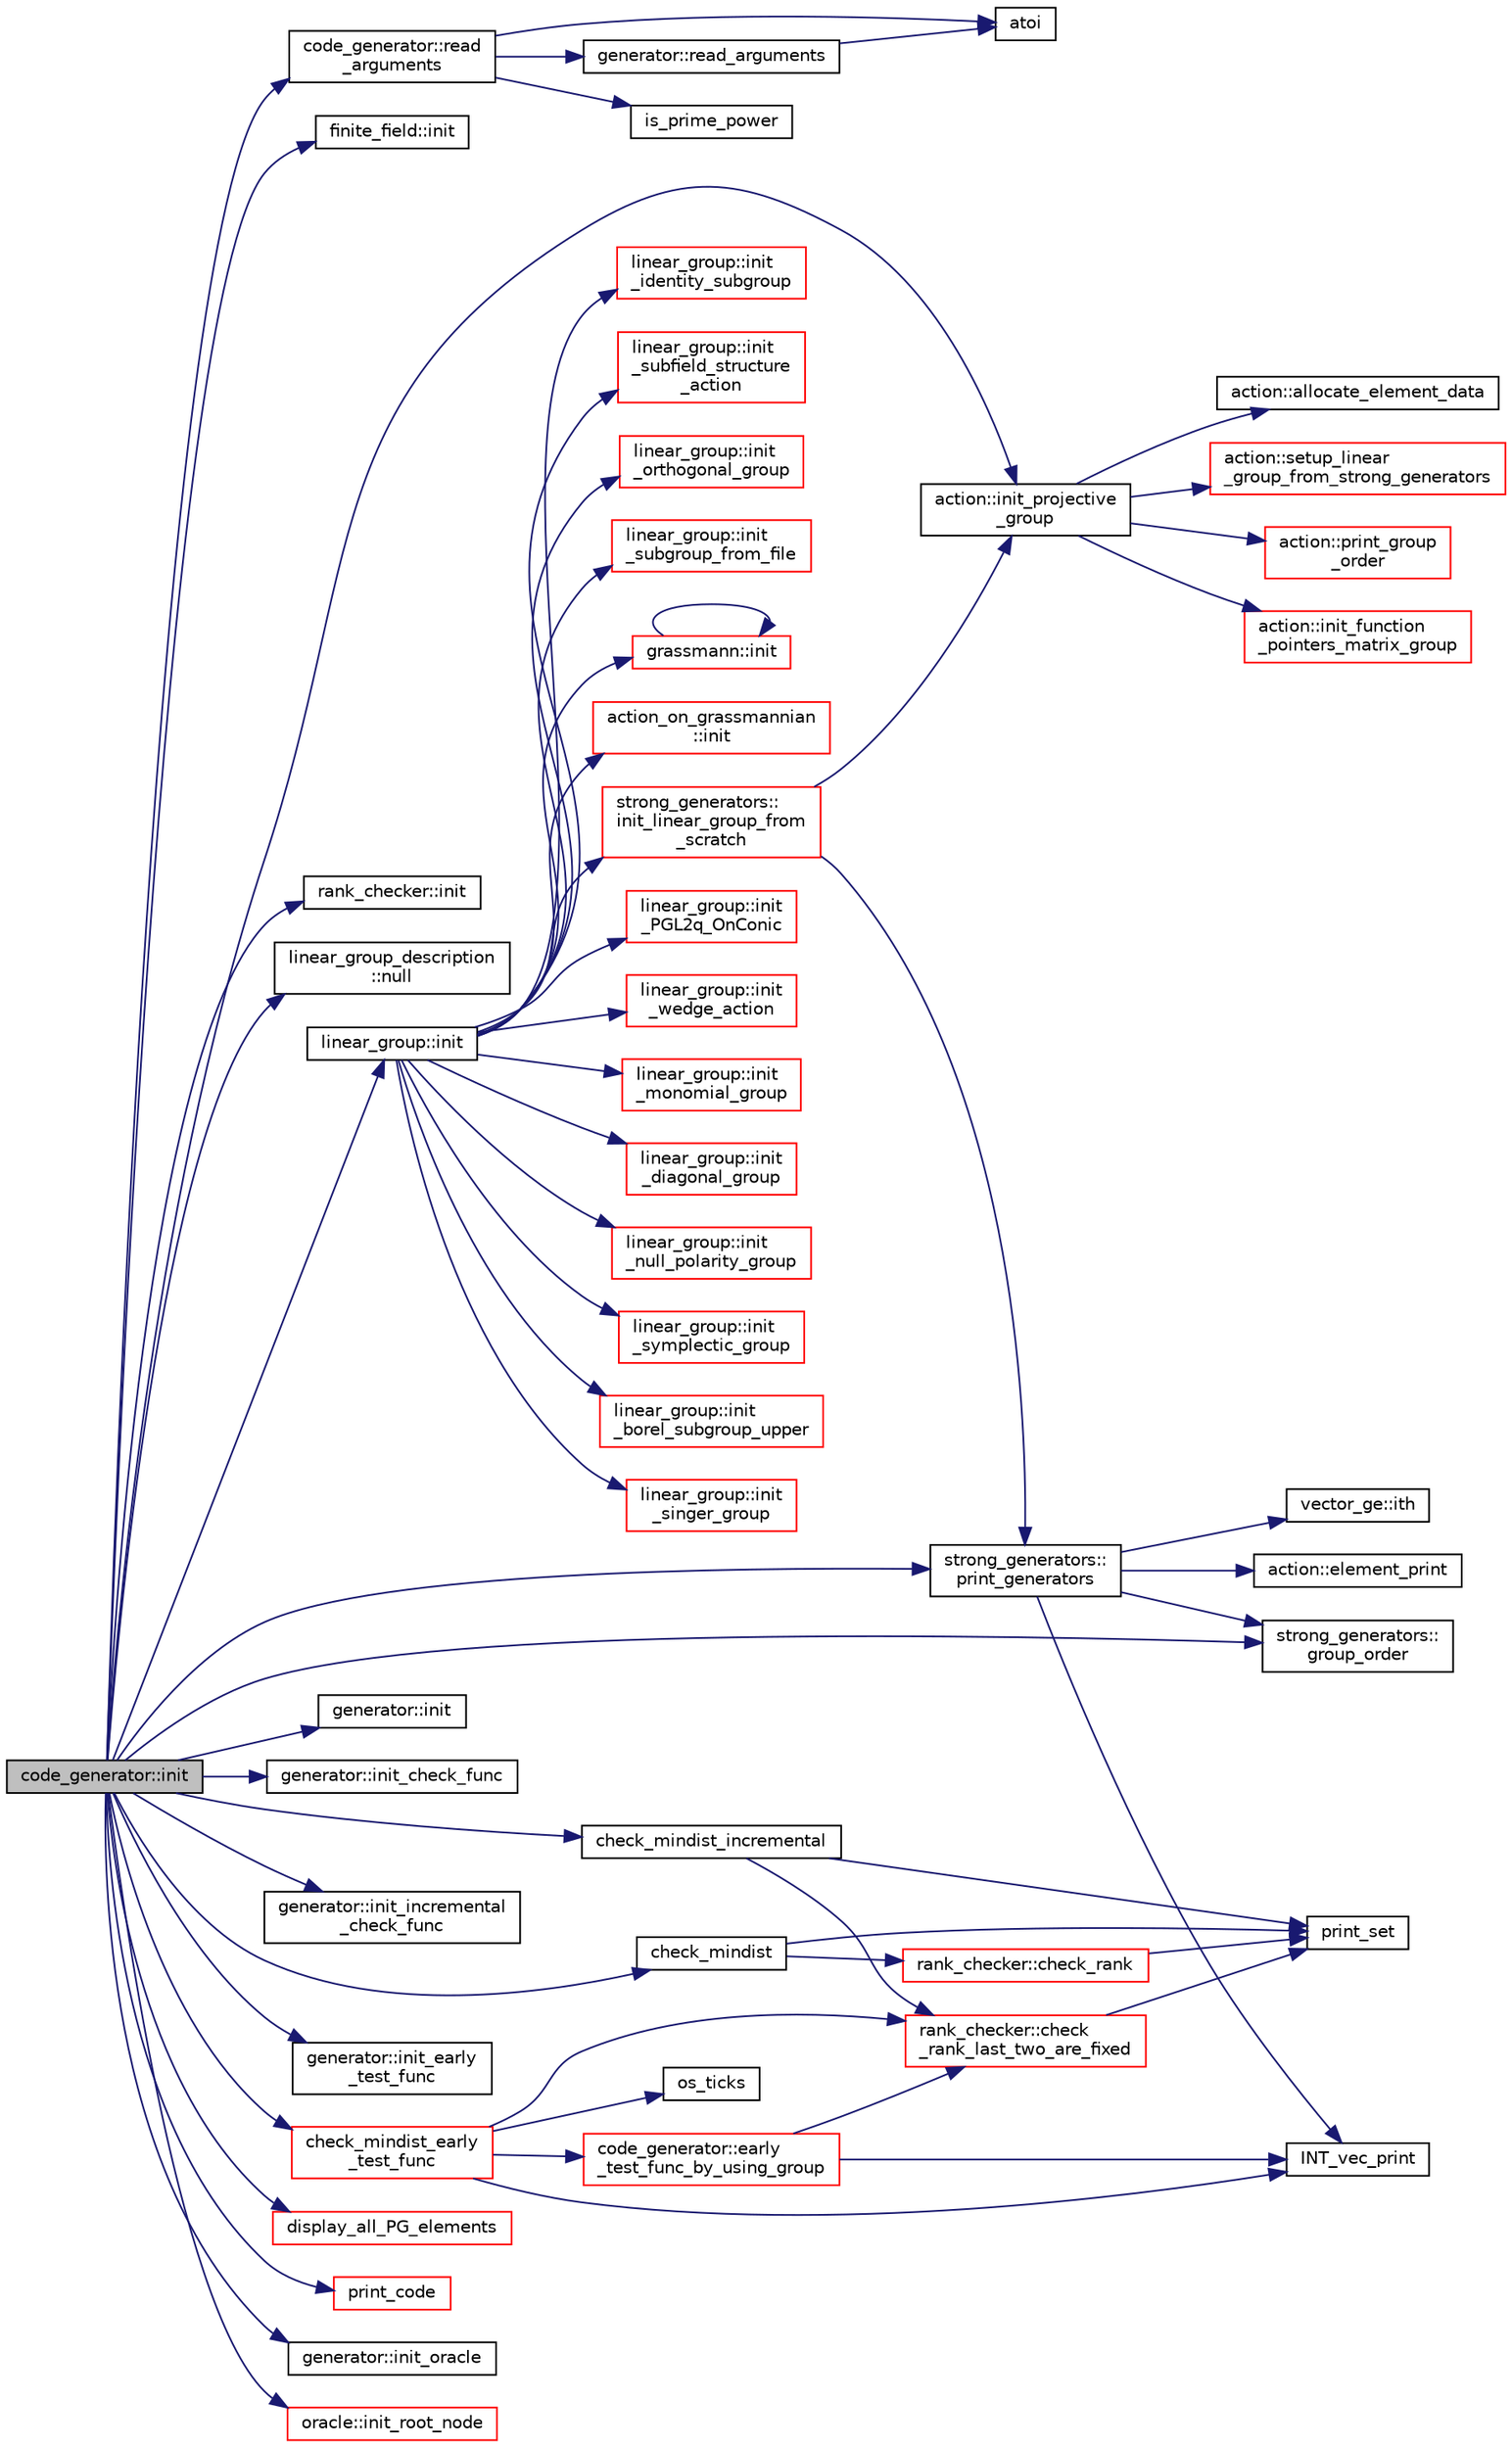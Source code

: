 digraph "code_generator::init"
{
  edge [fontname="Helvetica",fontsize="10",labelfontname="Helvetica",labelfontsize="10"];
  node [fontname="Helvetica",fontsize="10",shape=record];
  rankdir="LR";
  Node80 [label="code_generator::init",height=0.2,width=0.4,color="black", fillcolor="grey75", style="filled", fontcolor="black"];
  Node80 -> Node81 [color="midnightblue",fontsize="10",style="solid",fontname="Helvetica"];
  Node81 [label="code_generator::read\l_arguments",height=0.2,width=0.4,color="black", fillcolor="white", style="filled",URL="$db/d37/classcode__generator.html#a261aada2343f945b9efe5e5233d72833"];
  Node81 -> Node82 [color="midnightblue",fontsize="10",style="solid",fontname="Helvetica"];
  Node82 [label="generator::read_arguments",height=0.2,width=0.4,color="black", fillcolor="white", style="filled",URL="$d7/d73/classgenerator.html#a4eab346c8d3b5de5bb83578bfb4a15c5"];
  Node82 -> Node83 [color="midnightblue",fontsize="10",style="solid",fontname="Helvetica"];
  Node83 [label="atoi",height=0.2,width=0.4,color="black", fillcolor="white", style="filled",URL="$d9/d60/discreta_8h.html#ad0ac71cbcb495289e474437d6b7d7fac"];
  Node81 -> Node83 [color="midnightblue",fontsize="10",style="solid",fontname="Helvetica"];
  Node81 -> Node84 [color="midnightblue",fontsize="10",style="solid",fontname="Helvetica"];
  Node84 [label="is_prime_power",height=0.2,width=0.4,color="black", fillcolor="white", style="filled",URL="$de/dc5/algebra__and__number__theory_8h.html#a44560c42df6f76a71d351200cbf1bd0e"];
  Node80 -> Node85 [color="midnightblue",fontsize="10",style="solid",fontname="Helvetica"];
  Node85 [label="finite_field::init",height=0.2,width=0.4,color="black", fillcolor="white", style="filled",URL="$df/d5a/classfinite__field.html#a13e75e8165b27464935b50368ee8313c"];
  Node80 -> Node86 [color="midnightblue",fontsize="10",style="solid",fontname="Helvetica"];
  Node86 [label="action::init_projective\l_group",height=0.2,width=0.4,color="black", fillcolor="white", style="filled",URL="$d2/d86/classaction.html#ad943cb9d3828331bf5634c6dbfc31afd"];
  Node86 -> Node87 [color="midnightblue",fontsize="10",style="solid",fontname="Helvetica"];
  Node87 [label="action::init_function\l_pointers_matrix_group",height=0.2,width=0.4,color="red", fillcolor="white", style="filled",URL="$d2/d86/classaction.html#a48cbc0106c21fdcb5ec74a9cf8f4e1d8"];
  Node86 -> Node199 [color="midnightblue",fontsize="10",style="solid",fontname="Helvetica"];
  Node199 [label="action::allocate_element_data",height=0.2,width=0.4,color="black", fillcolor="white", style="filled",URL="$d2/d86/classaction.html#adc5f98db8315bfd17fcd2fbb437d8f60"];
  Node86 -> Node200 [color="midnightblue",fontsize="10",style="solid",fontname="Helvetica"];
  Node200 [label="action::setup_linear\l_group_from_strong_generators",height=0.2,width=0.4,color="red", fillcolor="white", style="filled",URL="$d2/d86/classaction.html#a20d2b143cd89f2ce81c02613356f69d1"];
  Node86 -> Node233 [color="midnightblue",fontsize="10",style="solid",fontname="Helvetica"];
  Node233 [label="action::print_group\l_order",height=0.2,width=0.4,color="red", fillcolor="white", style="filled",URL="$d2/d86/classaction.html#aaf5533b61c20a11f8c0efcf7ff718d7d"];
  Node80 -> Node235 [color="midnightblue",fontsize="10",style="solid",fontname="Helvetica"];
  Node235 [label="rank_checker::init",height=0.2,width=0.4,color="black", fillcolor="white", style="filled",URL="$d8/d21/classrank__checker.html#a0fa39180d8de36ca46fd2cacdad914e2"];
  Node80 -> Node236 [color="midnightblue",fontsize="10",style="solid",fontname="Helvetica"];
  Node236 [label="linear_group_description\l::null",height=0.2,width=0.4,color="black", fillcolor="white", style="filled",URL="$d9/dca/classlinear__group__description.html#a31fa0c221d785baa3c1880ec3d067acc"];
  Node80 -> Node237 [color="midnightblue",fontsize="10",style="solid",fontname="Helvetica"];
  Node237 [label="linear_group::init",height=0.2,width=0.4,color="black", fillcolor="white", style="filled",URL="$df/d5a/classlinear__group.html#a8119aa9b882192ab422b12614b259f28"];
  Node237 -> Node238 [color="midnightblue",fontsize="10",style="solid",fontname="Helvetica"];
  Node238 [label="strong_generators::\linit_linear_group_from\l_scratch",height=0.2,width=0.4,color="red", fillcolor="white", style="filled",URL="$dc/d09/classstrong__generators.html#ad47ecfb9c141b65ed6aca34231d5a0d2"];
  Node238 -> Node86 [color="midnightblue",fontsize="10",style="solid",fontname="Helvetica"];
  Node238 -> Node663 [color="midnightblue",fontsize="10",style="solid",fontname="Helvetica"];
  Node663 [label="strong_generators::\lprint_generators",height=0.2,width=0.4,color="black", fillcolor="white", style="filled",URL="$dc/d09/classstrong__generators.html#adccd259b435afd96d89cd664daa6c897"];
  Node663 -> Node664 [color="midnightblue",fontsize="10",style="solid",fontname="Helvetica"];
  Node664 [label="strong_generators::\lgroup_order",height=0.2,width=0.4,color="black", fillcolor="white", style="filled",URL="$dc/d09/classstrong__generators.html#a91f453c2bfd6502b96f4b4eed16beb20"];
  Node663 -> Node108 [color="midnightblue",fontsize="10",style="solid",fontname="Helvetica"];
  Node108 [label="INT_vec_print",height=0.2,width=0.4,color="black", fillcolor="white", style="filled",URL="$df/dbf/sajeeb_8_c.html#a79a5901af0b47dd0d694109543c027fe"];
  Node663 -> Node265 [color="midnightblue",fontsize="10",style="solid",fontname="Helvetica"];
  Node265 [label="action::element_print",height=0.2,width=0.4,color="black", fillcolor="white", style="filled",URL="$d2/d86/classaction.html#ae38c3ef3c1125213733d63c6fc3c40cd"];
  Node663 -> Node229 [color="midnightblue",fontsize="10",style="solid",fontname="Helvetica"];
  Node229 [label="vector_ge::ith",height=0.2,width=0.4,color="black", fillcolor="white", style="filled",URL="$d4/d6e/classvector__ge.html#a1ff002e8b746a9beb119d57dcd4a15ff"];
  Node237 -> Node666 [color="midnightblue",fontsize="10",style="solid",fontname="Helvetica"];
  Node666 [label="linear_group::init\l_PGL2q_OnConic",height=0.2,width=0.4,color="red", fillcolor="white", style="filled",URL="$df/d5a/classlinear__group.html#a84c4d6e1849da4c6f8f096a1af2a8270"];
  Node237 -> Node671 [color="midnightblue",fontsize="10",style="solid",fontname="Helvetica"];
  Node671 [label="linear_group::init\l_wedge_action",height=0.2,width=0.4,color="red", fillcolor="white", style="filled",URL="$df/d5a/classlinear__group.html#a16a8a2a5fdc535f2263210ca7943119e"];
  Node237 -> Node674 [color="midnightblue",fontsize="10",style="solid",fontname="Helvetica"];
  Node674 [label="linear_group::init\l_monomial_group",height=0.2,width=0.4,color="red", fillcolor="white", style="filled",URL="$df/d5a/classlinear__group.html#a7ef61a70f292d575f665da5d72077c8f"];
  Node237 -> Node677 [color="midnightblue",fontsize="10",style="solid",fontname="Helvetica"];
  Node677 [label="linear_group::init\l_diagonal_group",height=0.2,width=0.4,color="red", fillcolor="white", style="filled",URL="$df/d5a/classlinear__group.html#aaeeb26cf2ee1891b04d8925ddd1c18dd"];
  Node237 -> Node679 [color="midnightblue",fontsize="10",style="solid",fontname="Helvetica"];
  Node679 [label="linear_group::init\l_null_polarity_group",height=0.2,width=0.4,color="red", fillcolor="white", style="filled",URL="$df/d5a/classlinear__group.html#a104943d304ecbcebfb1bbe383a0bba1b"];
  Node237 -> Node681 [color="midnightblue",fontsize="10",style="solid",fontname="Helvetica"];
  Node681 [label="linear_group::init\l_symplectic_group",height=0.2,width=0.4,color="red", fillcolor="white", style="filled",URL="$df/d5a/classlinear__group.html#ab3dc99b8d6cb810eff6dc09fb69c47d4"];
  Node237 -> Node683 [color="midnightblue",fontsize="10",style="solid",fontname="Helvetica"];
  Node683 [label="linear_group::init\l_borel_subgroup_upper",height=0.2,width=0.4,color="red", fillcolor="white", style="filled",URL="$df/d5a/classlinear__group.html#a7d25e5c41bc3bf53a0c5063082055344"];
  Node237 -> Node690 [color="midnightblue",fontsize="10",style="solid",fontname="Helvetica"];
  Node690 [label="linear_group::init\l_singer_group",height=0.2,width=0.4,color="red", fillcolor="white", style="filled",URL="$df/d5a/classlinear__group.html#a6725d2f004cc13eadaa39dc29b26faae"];
  Node237 -> Node692 [color="midnightblue",fontsize="10",style="solid",fontname="Helvetica"];
  Node692 [label="linear_group::init\l_identity_subgroup",height=0.2,width=0.4,color="red", fillcolor="white", style="filled",URL="$df/d5a/classlinear__group.html#a291947c5296a6411673a8272d0953c19"];
  Node237 -> Node694 [color="midnightblue",fontsize="10",style="solid",fontname="Helvetica"];
  Node694 [label="linear_group::init\l_subfield_structure\l_action",height=0.2,width=0.4,color="red", fillcolor="white", style="filled",URL="$df/d5a/classlinear__group.html#a0c97a4ac9754a69abdde052bd3298804"];
  Node237 -> Node696 [color="midnightblue",fontsize="10",style="solid",fontname="Helvetica"];
  Node696 [label="linear_group::init\l_orthogonal_group",height=0.2,width=0.4,color="red", fillcolor="white", style="filled",URL="$df/d5a/classlinear__group.html#a5a8f2a7cd8b33a9dfc626074726a58c4"];
  Node237 -> Node698 [color="midnightblue",fontsize="10",style="solid",fontname="Helvetica"];
  Node698 [label="linear_group::init\l_subgroup_from_file",height=0.2,width=0.4,color="red", fillcolor="white", style="filled",URL="$df/d5a/classlinear__group.html#a55fd1f4c503f5b37dd818256efe259c6"];
  Node237 -> Node702 [color="midnightblue",fontsize="10",style="solid",fontname="Helvetica"];
  Node702 [label="grassmann::init",height=0.2,width=0.4,color="red", fillcolor="white", style="filled",URL="$df/d02/classgrassmann.html#a2e8cf7b9f203254493d7c2607c17d498"];
  Node702 -> Node702 [color="midnightblue",fontsize="10",style="solid",fontname="Helvetica"];
  Node237 -> Node704 [color="midnightblue",fontsize="10",style="solid",fontname="Helvetica"];
  Node704 [label="action_on_grassmannian\l::init",height=0.2,width=0.4,color="red", fillcolor="white", style="filled",URL="$d9/ddf/classaction__on__grassmannian.html#a2cf7eda6b88fa033fdc4486fa0508e84"];
  Node80 -> Node664 [color="midnightblue",fontsize="10",style="solid",fontname="Helvetica"];
  Node80 -> Node663 [color="midnightblue",fontsize="10",style="solid",fontname="Helvetica"];
  Node80 -> Node705 [color="midnightblue",fontsize="10",style="solid",fontname="Helvetica"];
  Node705 [label="generator::init",height=0.2,width=0.4,color="black", fillcolor="white", style="filled",URL="$d7/d73/classgenerator.html#aeca1559b4172cae921620768bd62df47"];
  Node80 -> Node706 [color="midnightblue",fontsize="10",style="solid",fontname="Helvetica"];
  Node706 [label="generator::init_check_func",height=0.2,width=0.4,color="black", fillcolor="white", style="filled",URL="$d7/d73/classgenerator.html#aed44ec3121281f847612a646968f0894"];
  Node80 -> Node707 [color="midnightblue",fontsize="10",style="solid",fontname="Helvetica"];
  Node707 [label="check_mindist",height=0.2,width=0.4,color="black", fillcolor="white", style="filled",URL="$db/da8/code__generator_8_c.html#a4cbbea8903f9191af2e73db473ac1df0"];
  Node707 -> Node708 [color="midnightblue",fontsize="10",style="solid",fontname="Helvetica"];
  Node708 [label="print_set",height=0.2,width=0.4,color="black", fillcolor="white", style="filled",URL="$d0/dd1/blt_8h.html#a8c1a5fc71aea7ff31d181f0103196a24"];
  Node707 -> Node709 [color="midnightblue",fontsize="10",style="solid",fontname="Helvetica"];
  Node709 [label="rank_checker::check_rank",height=0.2,width=0.4,color="red", fillcolor="white", style="filled",URL="$d8/d21/classrank__checker.html#a5f0fd559a91a39c81268699c8ecadada"];
  Node709 -> Node708 [color="midnightblue",fontsize="10",style="solid",fontname="Helvetica"];
  Node80 -> Node712 [color="midnightblue",fontsize="10",style="solid",fontname="Helvetica"];
  Node712 [label="generator::init_incremental\l_check_func",height=0.2,width=0.4,color="black", fillcolor="white", style="filled",URL="$d7/d73/classgenerator.html#a2884579b5db297fec3f34bec9911bd70"];
  Node80 -> Node713 [color="midnightblue",fontsize="10",style="solid",fontname="Helvetica"];
  Node713 [label="check_mindist_incremental",height=0.2,width=0.4,color="black", fillcolor="white", style="filled",URL="$db/da8/code__generator_8_c.html#aecafcba0106d72bc644cf87a6ed937e5"];
  Node713 -> Node708 [color="midnightblue",fontsize="10",style="solid",fontname="Helvetica"];
  Node713 -> Node714 [color="midnightblue",fontsize="10",style="solid",fontname="Helvetica"];
  Node714 [label="rank_checker::check\l_rank_last_two_are_fixed",height=0.2,width=0.4,color="red", fillcolor="white", style="filled",URL="$d8/d21/classrank__checker.html#a1a55c9b22e1891e820e475e9e97daf12"];
  Node714 -> Node708 [color="midnightblue",fontsize="10",style="solid",fontname="Helvetica"];
  Node80 -> Node715 [color="midnightblue",fontsize="10",style="solid",fontname="Helvetica"];
  Node715 [label="generator::init_early\l_test_func",height=0.2,width=0.4,color="black", fillcolor="white", style="filled",URL="$d7/d73/classgenerator.html#a21668968b1375c408ccf4559a9240533"];
  Node80 -> Node716 [color="midnightblue",fontsize="10",style="solid",fontname="Helvetica"];
  Node716 [label="check_mindist_early\l_test_func",height=0.2,width=0.4,color="red", fillcolor="white", style="filled",URL="$db/da8/code__generator_8_c.html#a17bf777333c5e6dcb107d8de7ceffe5d"];
  Node716 -> Node108 [color="midnightblue",fontsize="10",style="solid",fontname="Helvetica"];
  Node716 -> Node717 [color="midnightblue",fontsize="10",style="solid",fontname="Helvetica"];
  Node717 [label="code_generator::early\l_test_func_by_using_group",height=0.2,width=0.4,color="red", fillcolor="white", style="filled",URL="$db/d37/classcode__generator.html#a96a6170f5b9a905203ae4d8717750854"];
  Node717 -> Node108 [color="midnightblue",fontsize="10",style="solid",fontname="Helvetica"];
  Node717 -> Node714 [color="midnightblue",fontsize="10",style="solid",fontname="Helvetica"];
  Node716 -> Node714 [color="midnightblue",fontsize="10",style="solid",fontname="Helvetica"];
  Node716 -> Node519 [color="midnightblue",fontsize="10",style="solid",fontname="Helvetica"];
  Node519 [label="os_ticks",height=0.2,width=0.4,color="black", fillcolor="white", style="filled",URL="$d5/db4/io__and__os_8h.html#a3da6d2b09e35d569adb7101dffcb5224"];
  Node80 -> Node739 [color="midnightblue",fontsize="10",style="solid",fontname="Helvetica"];
  Node739 [label="display_all_PG_elements",height=0.2,width=0.4,color="red", fillcolor="white", style="filled",URL="$d4/d67/geometry_8h.html#a17cf20fab15bbc7d6cbc8ec9a195dad9"];
  Node80 -> Node743 [color="midnightblue",fontsize="10",style="solid",fontname="Helvetica"];
  Node743 [label="print_code",height=0.2,width=0.4,color="red", fillcolor="white", style="filled",URL="$db/da8/code__generator_8_c.html#a9b6831cb1c98ce20111c823830515d15"];
  Node80 -> Node751 [color="midnightblue",fontsize="10",style="solid",fontname="Helvetica"];
  Node751 [label="generator::init_oracle",height=0.2,width=0.4,color="black", fillcolor="white", style="filled",URL="$d7/d73/classgenerator.html#aab9339b27020b22ae9655d4413a88e40"];
  Node80 -> Node752 [color="midnightblue",fontsize="10",style="solid",fontname="Helvetica"];
  Node752 [label="oracle::init_root_node",height=0.2,width=0.4,color="red", fillcolor="white", style="filled",URL="$d7/da7/classoracle.html#a39267b7776b0cc2d93cda40fce9813a2"];
}
